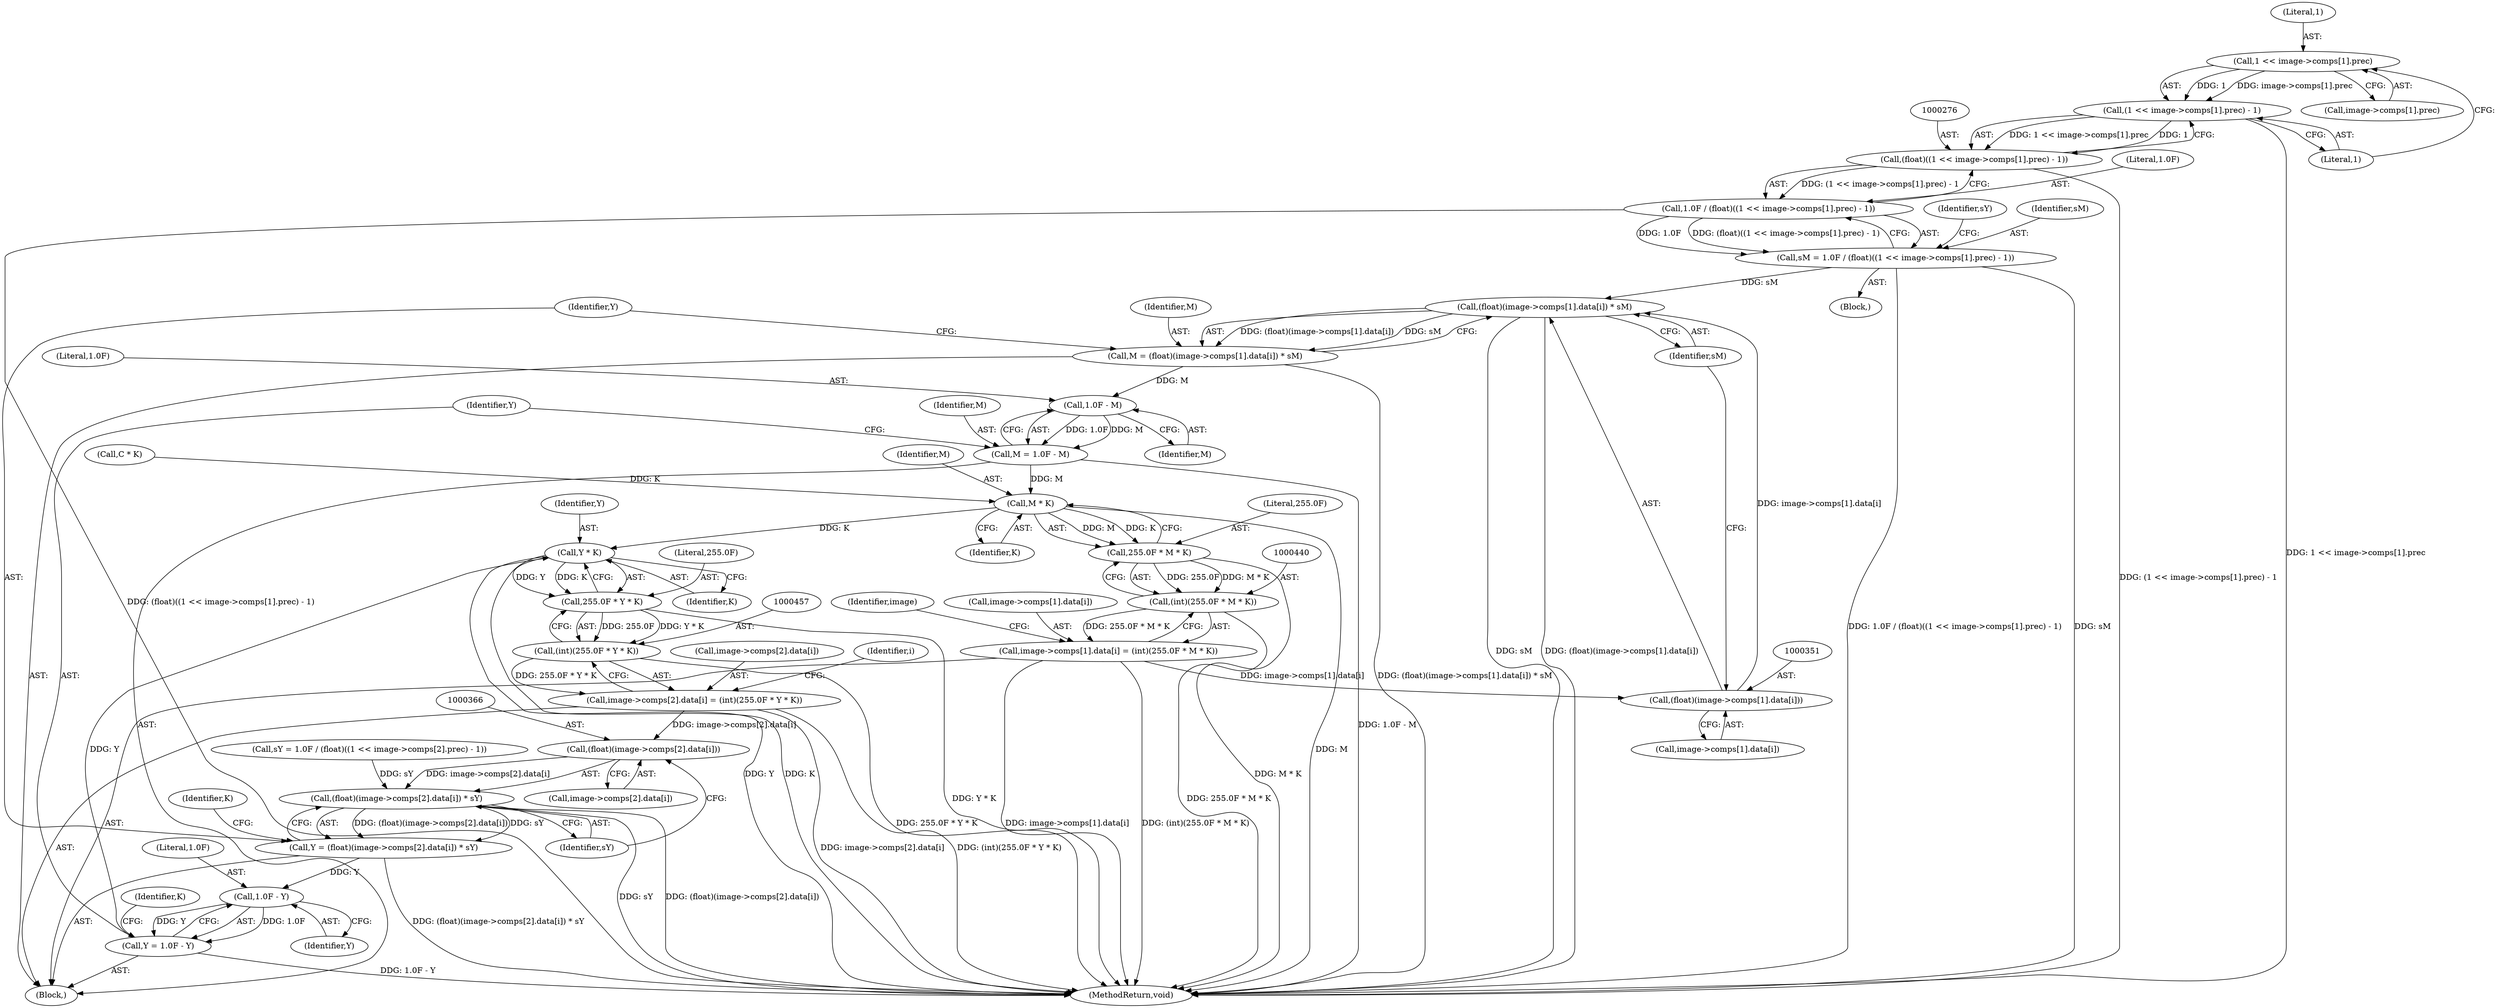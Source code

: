 digraph "0_openjpeg_162f6199c0cd3ec1c6c6dc65e41b2faab92b2d91@array" {
"1000278" [label="(Call,1 << image->comps[1].prec)"];
"1000277" [label="(Call,(1 << image->comps[1].prec) - 1)"];
"1000275" [label="(Call,(float)((1 << image->comps[1].prec) - 1))"];
"1000273" [label="(Call,1.0F / (float)((1 << image->comps[1].prec) - 1))"];
"1000271" [label="(Call,sM = 1.0F / (float)((1 << image->comps[1].prec) - 1))"];
"1000349" [label="(Call,(float)(image->comps[1].data[i]) * sM)"];
"1000347" [label="(Call,M = (float)(image->comps[1].data[i]) * sM)"];
"1000399" [label="(Call,1.0F - M)"];
"1000397" [label="(Call,M = 1.0F - M)"];
"1000443" [label="(Call,M * K)"];
"1000441" [label="(Call,255.0F * M * K)"];
"1000439" [label="(Call,(int)(255.0F * M * K))"];
"1000429" [label="(Call,image->comps[1].data[i] = (int)(255.0F * M * K))"];
"1000350" [label="(Call,(float)(image->comps[1].data[i]))"];
"1000460" [label="(Call,Y * K)"];
"1000458" [label="(Call,255.0F * Y * K)"];
"1000456" [label="(Call,(int)(255.0F * Y * K))"];
"1000446" [label="(Call,image->comps[2].data[i] = (int)(255.0F * Y * K))"];
"1000365" [label="(Call,(float)(image->comps[2].data[i]))"];
"1000364" [label="(Call,(float)(image->comps[2].data[i]) * sY)"];
"1000362" [label="(Call,Y = (float)(image->comps[2].data[i]) * sY)"];
"1000404" [label="(Call,1.0F - Y)"];
"1000402" [label="(Call,Y = 1.0F - Y)"];
"1000550" [label="(MethodReturn,void)"];
"1000271" [label="(Call,sM = 1.0F / (float)((1 << image->comps[1].prec) - 1))"];
"1000441" [label="(Call,255.0F * M * K)"];
"1000273" [label="(Call,1.0F / (float)((1 << image->comps[1].prec) - 1))"];
"1000397" [label="(Call,M = 1.0F - M)"];
"1000275" [label="(Call,(float)((1 << image->comps[1].prec) - 1))"];
"1000401" [label="(Identifier,M)"];
"1000445" [label="(Identifier,K)"];
"1000288" [label="(Call,sY = 1.0F / (float)((1 << image->comps[2].prec) - 1))"];
"1000280" [label="(Call,image->comps[1].prec)"];
"1000403" [label="(Identifier,Y)"];
"1000443" [label="(Call,M * K)"];
"1000274" [label="(Literal,1.0F)"];
"1000347" [label="(Call,M = (float)(image->comps[1].data[i]) * sM)"];
"1000446" [label="(Call,image->comps[2].data[i] = (int)(255.0F * Y * K))"];
"1000363" [label="(Identifier,Y)"];
"1000444" [label="(Identifier,M)"];
"1000458" [label="(Call,255.0F * Y * K)"];
"1000365" [label="(Call,(float)(image->comps[2].data[i]))"];
"1000456" [label="(Call,(int)(255.0F * Y * K))"];
"1000398" [label="(Identifier,M)"];
"1000451" [label="(Identifier,image)"];
"1000442" [label="(Literal,255.0F)"];
"1000361" [label="(Identifier,sM)"];
"1000279" [label="(Literal,1)"];
"1000408" [label="(Identifier,K)"];
"1000426" [label="(Call,C * K)"];
"1000461" [label="(Identifier,Y)"];
"1000348" [label="(Identifier,M)"];
"1000364" [label="(Call,(float)(image->comps[2].data[i]) * sY)"];
"1000404" [label="(Call,1.0F - Y)"];
"1000447" [label="(Call,image->comps[2].data[i])"];
"1000109" [label="(Block,)"];
"1000352" [label="(Call,image->comps[1].data[i])"];
"1000287" [label="(Literal,1)"];
"1000400" [label="(Literal,1.0F)"];
"1000331" [label="(Block,)"];
"1000330" [label="(Identifier,i)"];
"1000362" [label="(Call,Y = (float)(image->comps[2].data[i]) * sY)"];
"1000278" [label="(Call,1 << image->comps[1].prec)"];
"1000429" [label="(Call,image->comps[1].data[i] = (int)(255.0F * M * K))"];
"1000462" [label="(Identifier,K)"];
"1000459" [label="(Literal,255.0F)"];
"1000406" [label="(Identifier,Y)"];
"1000289" [label="(Identifier,sY)"];
"1000402" [label="(Call,Y = 1.0F - Y)"];
"1000350" [label="(Call,(float)(image->comps[1].data[i]))"];
"1000430" [label="(Call,image->comps[1].data[i])"];
"1000439" [label="(Call,(int)(255.0F * M * K))"];
"1000378" [label="(Identifier,K)"];
"1000399" [label="(Call,1.0F - M)"];
"1000367" [label="(Call,image->comps[2].data[i])"];
"1000405" [label="(Literal,1.0F)"];
"1000277" [label="(Call,(1 << image->comps[1].prec) - 1)"];
"1000376" [label="(Identifier,sY)"];
"1000272" [label="(Identifier,sM)"];
"1000460" [label="(Call,Y * K)"];
"1000349" [label="(Call,(float)(image->comps[1].data[i]) * sM)"];
"1000278" -> "1000277"  [label="AST: "];
"1000278" -> "1000280"  [label="CFG: "];
"1000279" -> "1000278"  [label="AST: "];
"1000280" -> "1000278"  [label="AST: "];
"1000287" -> "1000278"  [label="CFG: "];
"1000278" -> "1000277"  [label="DDG: 1"];
"1000278" -> "1000277"  [label="DDG: image->comps[1].prec"];
"1000277" -> "1000275"  [label="AST: "];
"1000277" -> "1000287"  [label="CFG: "];
"1000287" -> "1000277"  [label="AST: "];
"1000275" -> "1000277"  [label="CFG: "];
"1000277" -> "1000550"  [label="DDG: 1 << image->comps[1].prec"];
"1000277" -> "1000275"  [label="DDG: 1 << image->comps[1].prec"];
"1000277" -> "1000275"  [label="DDG: 1"];
"1000275" -> "1000273"  [label="AST: "];
"1000276" -> "1000275"  [label="AST: "];
"1000273" -> "1000275"  [label="CFG: "];
"1000275" -> "1000550"  [label="DDG: (1 << image->comps[1].prec) - 1"];
"1000275" -> "1000273"  [label="DDG: (1 << image->comps[1].prec) - 1"];
"1000273" -> "1000271"  [label="AST: "];
"1000274" -> "1000273"  [label="AST: "];
"1000271" -> "1000273"  [label="CFG: "];
"1000273" -> "1000550"  [label="DDG: (float)((1 << image->comps[1].prec) - 1)"];
"1000273" -> "1000271"  [label="DDG: 1.0F"];
"1000273" -> "1000271"  [label="DDG: (float)((1 << image->comps[1].prec) - 1)"];
"1000271" -> "1000109"  [label="AST: "];
"1000272" -> "1000271"  [label="AST: "];
"1000289" -> "1000271"  [label="CFG: "];
"1000271" -> "1000550"  [label="DDG: 1.0F / (float)((1 << image->comps[1].prec) - 1)"];
"1000271" -> "1000550"  [label="DDG: sM"];
"1000271" -> "1000349"  [label="DDG: sM"];
"1000349" -> "1000347"  [label="AST: "];
"1000349" -> "1000361"  [label="CFG: "];
"1000350" -> "1000349"  [label="AST: "];
"1000361" -> "1000349"  [label="AST: "];
"1000347" -> "1000349"  [label="CFG: "];
"1000349" -> "1000550"  [label="DDG: sM"];
"1000349" -> "1000550"  [label="DDG: (float)(image->comps[1].data[i])"];
"1000349" -> "1000347"  [label="DDG: (float)(image->comps[1].data[i])"];
"1000349" -> "1000347"  [label="DDG: sM"];
"1000350" -> "1000349"  [label="DDG: image->comps[1].data[i]"];
"1000347" -> "1000331"  [label="AST: "];
"1000348" -> "1000347"  [label="AST: "];
"1000363" -> "1000347"  [label="CFG: "];
"1000347" -> "1000550"  [label="DDG: (float)(image->comps[1].data[i]) * sM"];
"1000347" -> "1000399"  [label="DDG: M"];
"1000399" -> "1000397"  [label="AST: "];
"1000399" -> "1000401"  [label="CFG: "];
"1000400" -> "1000399"  [label="AST: "];
"1000401" -> "1000399"  [label="AST: "];
"1000397" -> "1000399"  [label="CFG: "];
"1000399" -> "1000397"  [label="DDG: 1.0F"];
"1000399" -> "1000397"  [label="DDG: M"];
"1000397" -> "1000331"  [label="AST: "];
"1000398" -> "1000397"  [label="AST: "];
"1000403" -> "1000397"  [label="CFG: "];
"1000397" -> "1000550"  [label="DDG: 1.0F - M"];
"1000397" -> "1000443"  [label="DDG: M"];
"1000443" -> "1000441"  [label="AST: "];
"1000443" -> "1000445"  [label="CFG: "];
"1000444" -> "1000443"  [label="AST: "];
"1000445" -> "1000443"  [label="AST: "];
"1000441" -> "1000443"  [label="CFG: "];
"1000443" -> "1000550"  [label="DDG: M"];
"1000443" -> "1000441"  [label="DDG: M"];
"1000443" -> "1000441"  [label="DDG: K"];
"1000426" -> "1000443"  [label="DDG: K"];
"1000443" -> "1000460"  [label="DDG: K"];
"1000441" -> "1000439"  [label="AST: "];
"1000442" -> "1000441"  [label="AST: "];
"1000439" -> "1000441"  [label="CFG: "];
"1000441" -> "1000550"  [label="DDG: M * K"];
"1000441" -> "1000439"  [label="DDG: 255.0F"];
"1000441" -> "1000439"  [label="DDG: M * K"];
"1000439" -> "1000429"  [label="AST: "];
"1000440" -> "1000439"  [label="AST: "];
"1000429" -> "1000439"  [label="CFG: "];
"1000439" -> "1000550"  [label="DDG: 255.0F * M * K"];
"1000439" -> "1000429"  [label="DDG: 255.0F * M * K"];
"1000429" -> "1000331"  [label="AST: "];
"1000430" -> "1000429"  [label="AST: "];
"1000451" -> "1000429"  [label="CFG: "];
"1000429" -> "1000550"  [label="DDG: image->comps[1].data[i]"];
"1000429" -> "1000550"  [label="DDG: (int)(255.0F * M * K)"];
"1000429" -> "1000350"  [label="DDG: image->comps[1].data[i]"];
"1000350" -> "1000352"  [label="CFG: "];
"1000351" -> "1000350"  [label="AST: "];
"1000352" -> "1000350"  [label="AST: "];
"1000361" -> "1000350"  [label="CFG: "];
"1000460" -> "1000458"  [label="AST: "];
"1000460" -> "1000462"  [label="CFG: "];
"1000461" -> "1000460"  [label="AST: "];
"1000462" -> "1000460"  [label="AST: "];
"1000458" -> "1000460"  [label="CFG: "];
"1000460" -> "1000550"  [label="DDG: Y"];
"1000460" -> "1000550"  [label="DDG: K"];
"1000460" -> "1000458"  [label="DDG: Y"];
"1000460" -> "1000458"  [label="DDG: K"];
"1000402" -> "1000460"  [label="DDG: Y"];
"1000458" -> "1000456"  [label="AST: "];
"1000459" -> "1000458"  [label="AST: "];
"1000456" -> "1000458"  [label="CFG: "];
"1000458" -> "1000550"  [label="DDG: Y * K"];
"1000458" -> "1000456"  [label="DDG: 255.0F"];
"1000458" -> "1000456"  [label="DDG: Y * K"];
"1000456" -> "1000446"  [label="AST: "];
"1000457" -> "1000456"  [label="AST: "];
"1000446" -> "1000456"  [label="CFG: "];
"1000456" -> "1000550"  [label="DDG: 255.0F * Y * K"];
"1000456" -> "1000446"  [label="DDG: 255.0F * Y * K"];
"1000446" -> "1000331"  [label="AST: "];
"1000447" -> "1000446"  [label="AST: "];
"1000330" -> "1000446"  [label="CFG: "];
"1000446" -> "1000550"  [label="DDG: image->comps[2].data[i]"];
"1000446" -> "1000550"  [label="DDG: (int)(255.0F * Y * K)"];
"1000446" -> "1000365"  [label="DDG: image->comps[2].data[i]"];
"1000365" -> "1000364"  [label="AST: "];
"1000365" -> "1000367"  [label="CFG: "];
"1000366" -> "1000365"  [label="AST: "];
"1000367" -> "1000365"  [label="AST: "];
"1000376" -> "1000365"  [label="CFG: "];
"1000365" -> "1000364"  [label="DDG: image->comps[2].data[i]"];
"1000364" -> "1000362"  [label="AST: "];
"1000364" -> "1000376"  [label="CFG: "];
"1000376" -> "1000364"  [label="AST: "];
"1000362" -> "1000364"  [label="CFG: "];
"1000364" -> "1000550"  [label="DDG: (float)(image->comps[2].data[i])"];
"1000364" -> "1000550"  [label="DDG: sY"];
"1000364" -> "1000362"  [label="DDG: (float)(image->comps[2].data[i])"];
"1000364" -> "1000362"  [label="DDG: sY"];
"1000288" -> "1000364"  [label="DDG: sY"];
"1000362" -> "1000331"  [label="AST: "];
"1000363" -> "1000362"  [label="AST: "];
"1000378" -> "1000362"  [label="CFG: "];
"1000362" -> "1000550"  [label="DDG: (float)(image->comps[2].data[i]) * sY"];
"1000362" -> "1000404"  [label="DDG: Y"];
"1000404" -> "1000402"  [label="AST: "];
"1000404" -> "1000406"  [label="CFG: "];
"1000405" -> "1000404"  [label="AST: "];
"1000406" -> "1000404"  [label="AST: "];
"1000402" -> "1000404"  [label="CFG: "];
"1000404" -> "1000402"  [label="DDG: 1.0F"];
"1000404" -> "1000402"  [label="DDG: Y"];
"1000402" -> "1000331"  [label="AST: "];
"1000403" -> "1000402"  [label="AST: "];
"1000408" -> "1000402"  [label="CFG: "];
"1000402" -> "1000550"  [label="DDG: 1.0F - Y"];
}

